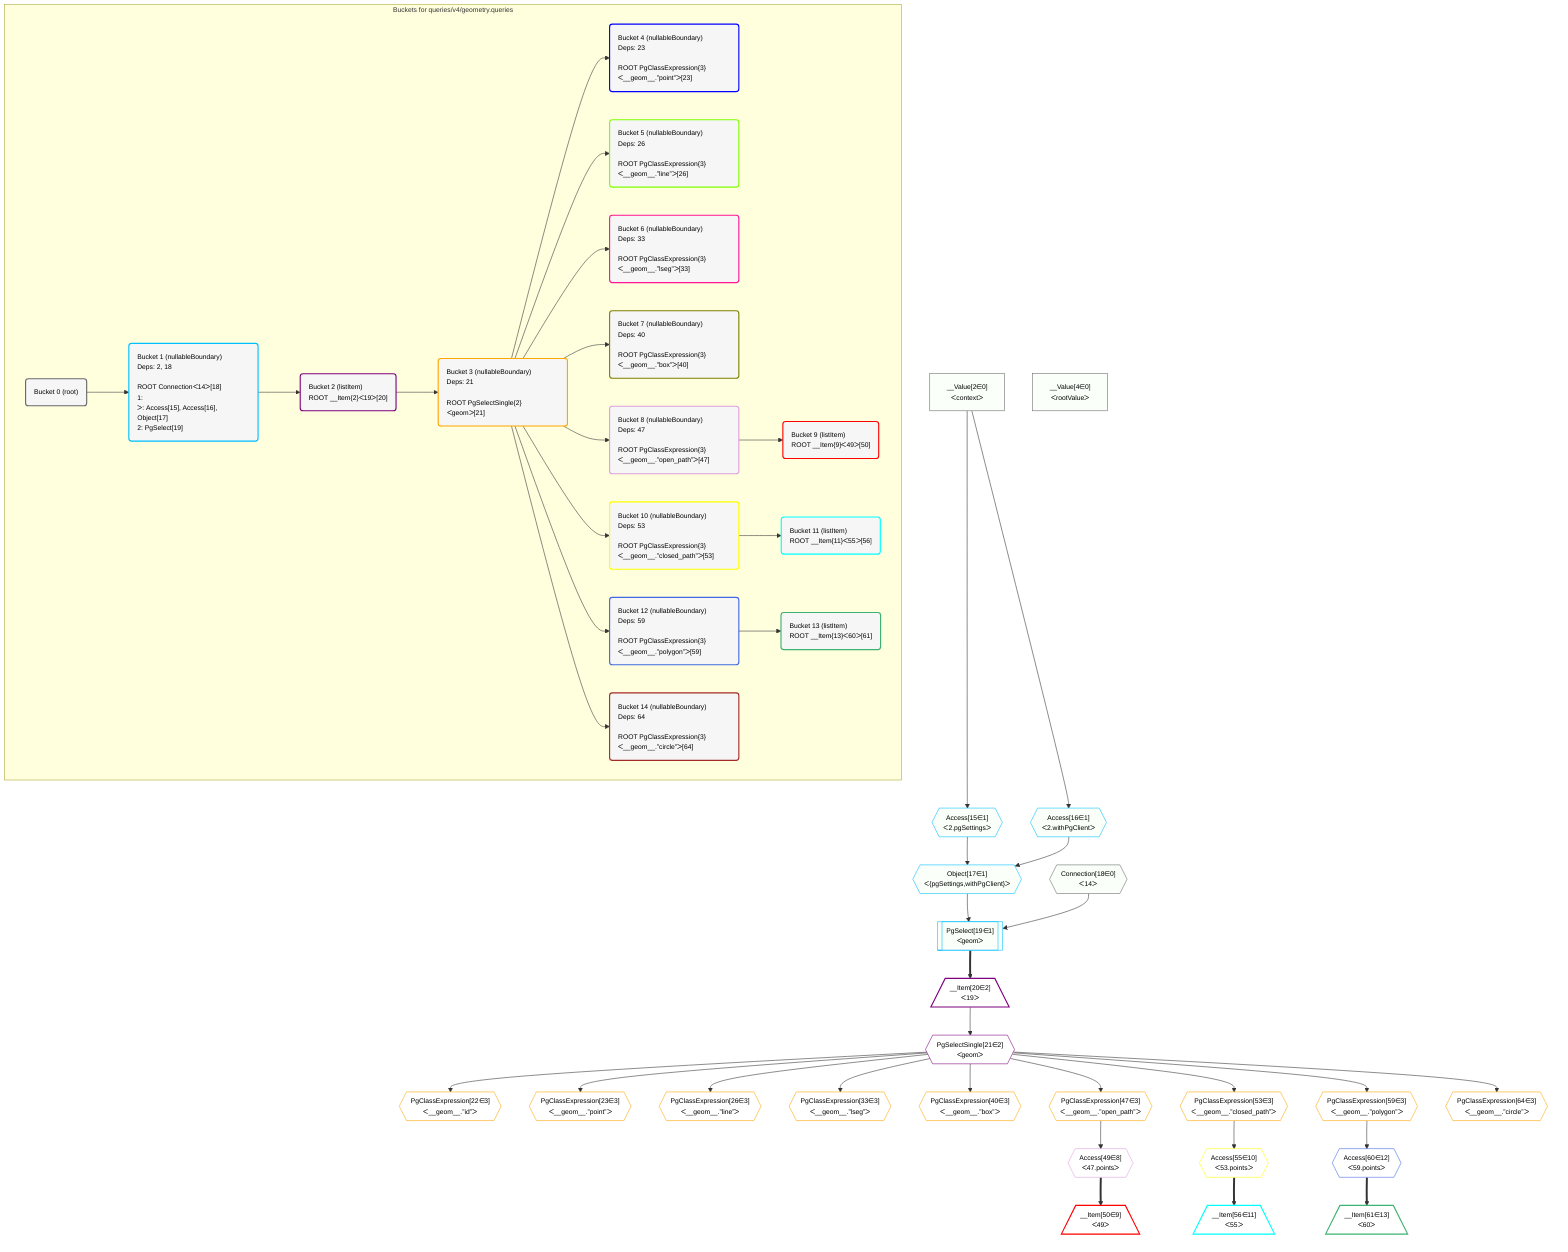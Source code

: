 %%{init: {'themeVariables': { 'fontSize': '12px'}}}%%
graph TD
    classDef path fill:#eee,stroke:#000,color:#000
    classDef plan fill:#fff,stroke-width:1px,color:#000
    classDef itemplan fill:#fff,stroke-width:2px,color:#000
    classDef unbatchedplan fill:#dff,stroke-width:1px,color:#000
    classDef sideeffectplan fill:#fcc,stroke-width:2px,color:#000
    classDef bucket fill:#f6f6f6,color:#000,stroke-width:2px,text-align:left


    %% plan dependencies
    __Value2["__Value[2∈0]<br />ᐸcontextᐳ"]:::plan
    __Value4["__Value[4∈0]<br />ᐸrootValueᐳ"]:::plan
    Connection18{{"Connection[18∈0]<br />ᐸ14ᐳ"}}:::plan
    Object17{{"Object[17∈1]<br />ᐸ{pgSettings,withPgClient}ᐳ"}}:::plan
    Access15{{"Access[15∈1]<br />ᐸ2.pgSettingsᐳ"}}:::plan
    Access16{{"Access[16∈1]<br />ᐸ2.withPgClientᐳ"}}:::plan
    Access15 & Access16 --> Object17
    PgSelect19[["PgSelect[19∈1]<br />ᐸgeomᐳ"]]:::plan
    Object17 & Connection18 --> PgSelect19
    __Value2 --> Access15
    __Value2 --> Access16
    __Item20[/"__Item[20∈2]<br />ᐸ19ᐳ"\]:::itemplan
    PgSelect19 ==> __Item20
    PgSelectSingle21{{"PgSelectSingle[21∈2]<br />ᐸgeomᐳ"}}:::plan
    __Item20 --> PgSelectSingle21
    PgClassExpression22{{"PgClassExpression[22∈3]<br />ᐸ__geom__.”id”ᐳ"}}:::plan
    PgSelectSingle21 --> PgClassExpression22
    PgClassExpression23{{"PgClassExpression[23∈3]<br />ᐸ__geom__.”point”ᐳ"}}:::plan
    PgSelectSingle21 --> PgClassExpression23
    PgClassExpression26{{"PgClassExpression[26∈3]<br />ᐸ__geom__.”line”ᐳ"}}:::plan
    PgSelectSingle21 --> PgClassExpression26
    PgClassExpression33{{"PgClassExpression[33∈3]<br />ᐸ__geom__.”lseg”ᐳ"}}:::plan
    PgSelectSingle21 --> PgClassExpression33
    PgClassExpression40{{"PgClassExpression[40∈3]<br />ᐸ__geom__.”box”ᐳ"}}:::plan
    PgSelectSingle21 --> PgClassExpression40
    PgClassExpression47{{"PgClassExpression[47∈3]<br />ᐸ__geom__.”open_path”ᐳ"}}:::plan
    PgSelectSingle21 --> PgClassExpression47
    PgClassExpression53{{"PgClassExpression[53∈3]<br />ᐸ__geom__.”closed_path”ᐳ"}}:::plan
    PgSelectSingle21 --> PgClassExpression53
    PgClassExpression59{{"PgClassExpression[59∈3]<br />ᐸ__geom__.”polygon”ᐳ"}}:::plan
    PgSelectSingle21 --> PgClassExpression59
    PgClassExpression64{{"PgClassExpression[64∈3]<br />ᐸ__geom__.”circle”ᐳ"}}:::plan
    PgSelectSingle21 --> PgClassExpression64
    Access49{{"Access[49∈8]<br />ᐸ47.pointsᐳ"}}:::plan
    PgClassExpression47 --> Access49
    __Item50[/"__Item[50∈9]<br />ᐸ49ᐳ"\]:::itemplan
    Access49 ==> __Item50
    Access55{{"Access[55∈10]<br />ᐸ53.pointsᐳ"}}:::plan
    PgClassExpression53 --> Access55
    __Item56[/"__Item[56∈11]<br />ᐸ55ᐳ"\]:::itemplan
    Access55 ==> __Item56
    Access60{{"Access[60∈12]<br />ᐸ59.pointsᐳ"}}:::plan
    PgClassExpression59 --> Access60
    __Item61[/"__Item[61∈13]<br />ᐸ60ᐳ"\]:::itemplan
    Access60 ==> __Item61

    %% define steps

    subgraph "Buckets for queries/v4/geometry.queries"
    Bucket0("Bucket 0 (root)"):::bucket
    classDef bucket0 stroke:#696969
    class Bucket0,__Value2,__Value4,Connection18 bucket0
    Bucket1("Bucket 1 (nullableBoundary)<br />Deps: 2, 18<br /><br />ROOT Connectionᐸ14ᐳ[18]<br />1: <br />ᐳ: Access[15], Access[16], Object[17]<br />2: PgSelect[19]"):::bucket
    classDef bucket1 stroke:#00bfff
    class Bucket1,Access15,Access16,Object17,PgSelect19 bucket1
    Bucket2("Bucket 2 (listItem)<br />ROOT __Item{2}ᐸ19ᐳ[20]"):::bucket
    classDef bucket2 stroke:#7f007f
    class Bucket2,__Item20,PgSelectSingle21 bucket2
    Bucket3("Bucket 3 (nullableBoundary)<br />Deps: 21<br /><br />ROOT PgSelectSingle{2}ᐸgeomᐳ[21]"):::bucket
    classDef bucket3 stroke:#ffa500
    class Bucket3,PgClassExpression22,PgClassExpression23,PgClassExpression26,PgClassExpression33,PgClassExpression40,PgClassExpression47,PgClassExpression53,PgClassExpression59,PgClassExpression64 bucket3
    Bucket4("Bucket 4 (nullableBoundary)<br />Deps: 23<br /><br />ROOT PgClassExpression{3}ᐸ__geom__.”point”ᐳ[23]"):::bucket
    classDef bucket4 stroke:#0000ff
    class Bucket4 bucket4
    Bucket5("Bucket 5 (nullableBoundary)<br />Deps: 26<br /><br />ROOT PgClassExpression{3}ᐸ__geom__.”line”ᐳ[26]"):::bucket
    classDef bucket5 stroke:#7fff00
    class Bucket5 bucket5
    Bucket6("Bucket 6 (nullableBoundary)<br />Deps: 33<br /><br />ROOT PgClassExpression{3}ᐸ__geom__.”lseg”ᐳ[33]"):::bucket
    classDef bucket6 stroke:#ff1493
    class Bucket6 bucket6
    Bucket7("Bucket 7 (nullableBoundary)<br />Deps: 40<br /><br />ROOT PgClassExpression{3}ᐸ__geom__.”box”ᐳ[40]"):::bucket
    classDef bucket7 stroke:#808000
    class Bucket7 bucket7
    Bucket8("Bucket 8 (nullableBoundary)<br />Deps: 47<br /><br />ROOT PgClassExpression{3}ᐸ__geom__.”open_path”ᐳ[47]"):::bucket
    classDef bucket8 stroke:#dda0dd
    class Bucket8,Access49 bucket8
    Bucket9("Bucket 9 (listItem)<br />ROOT __Item{9}ᐸ49ᐳ[50]"):::bucket
    classDef bucket9 stroke:#ff0000
    class Bucket9,__Item50 bucket9
    Bucket10("Bucket 10 (nullableBoundary)<br />Deps: 53<br /><br />ROOT PgClassExpression{3}ᐸ__geom__.”closed_path”ᐳ[53]"):::bucket
    classDef bucket10 stroke:#ffff00
    class Bucket10,Access55 bucket10
    Bucket11("Bucket 11 (listItem)<br />ROOT __Item{11}ᐸ55ᐳ[56]"):::bucket
    classDef bucket11 stroke:#00ffff
    class Bucket11,__Item56 bucket11
    Bucket12("Bucket 12 (nullableBoundary)<br />Deps: 59<br /><br />ROOT PgClassExpression{3}ᐸ__geom__.”polygon”ᐳ[59]"):::bucket
    classDef bucket12 stroke:#4169e1
    class Bucket12,Access60 bucket12
    Bucket13("Bucket 13 (listItem)<br />ROOT __Item{13}ᐸ60ᐳ[61]"):::bucket
    classDef bucket13 stroke:#3cb371
    class Bucket13,__Item61 bucket13
    Bucket14("Bucket 14 (nullableBoundary)<br />Deps: 64<br /><br />ROOT PgClassExpression{3}ᐸ__geom__.”circle”ᐳ[64]"):::bucket
    classDef bucket14 stroke:#a52a2a
    class Bucket14 bucket14
    Bucket0 --> Bucket1
    Bucket1 --> Bucket2
    Bucket2 --> Bucket3
    Bucket3 --> Bucket4 & Bucket5 & Bucket6 & Bucket7 & Bucket8 & Bucket10 & Bucket12 & Bucket14
    Bucket8 --> Bucket9
    Bucket10 --> Bucket11
    Bucket12 --> Bucket13
    classDef unary fill:#fafffa,borderWidth:8px
    class __Value2,__Value4,Connection18,Object17,PgSelect19,Access15,Access16 unary
    end